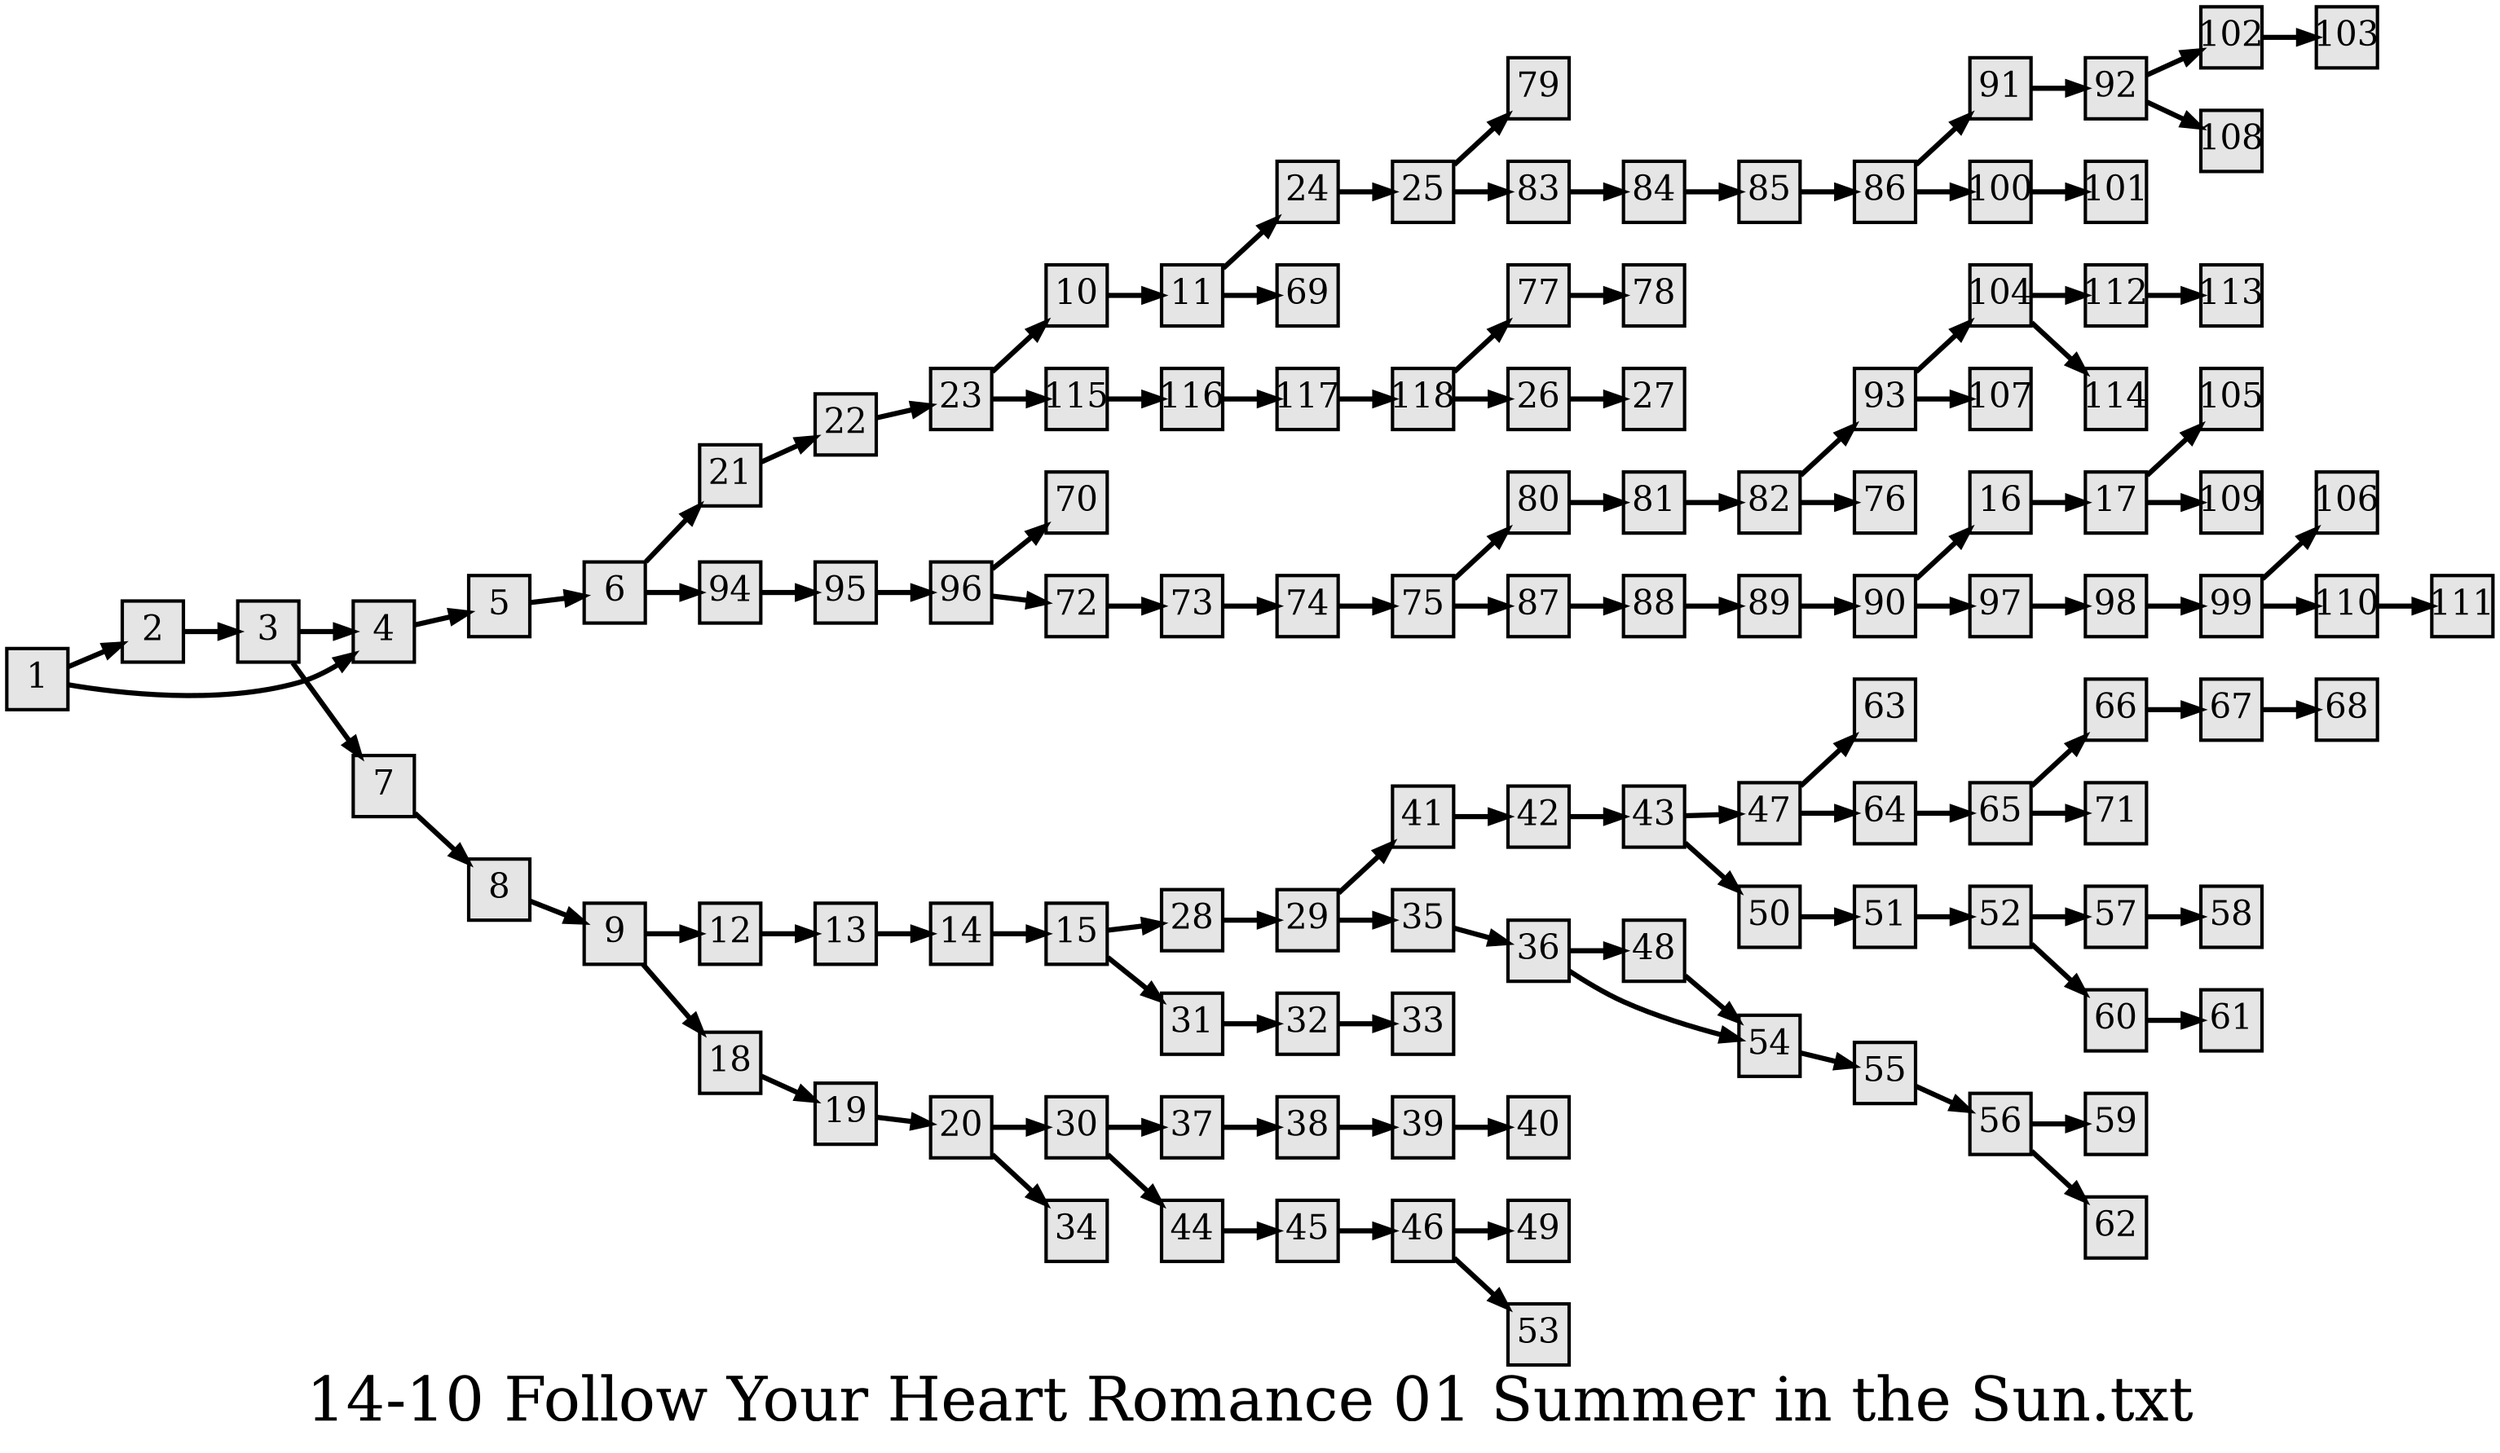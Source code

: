 digraph g{
  graph [ label="14-10 Follow Your Heart Romance 01 Summer in the Sun.txt" rankdir=LR, ordering=out, fontsize=36, nodesep="0.35", ranksep="0.45"];
  node  [shape=rect, penwidth=2, fontsize=20, style=filled, fillcolor=grey90, margin="0,0", labelfloat=true, regular=true, fixedsize=true];
  edge  [labelfloat=true, penwidth=3, fontsize=12];
  1 -> 2;
  1 -> 4;
  2 -> 3;
  3 -> 4;
  3 -> 7;
  4 -> 5;
  5 -> 6;
  6 -> 21;
  6 -> 94;
  7 -> 8;
  8 -> 9;
  9 -> 12;
  9 -> 18;
  10 -> 11;
  11 -> 24;
  11 -> 69;
  12 -> 13;
  13 -> 14;
  14 -> 15;
  15 -> 28;
  15 -> 31;
  16 -> 17;
  17 -> 105;
  17 -> 109;
  18 -> 19;
  19 -> 20;
  20 -> 30;
  20 -> 34;
  21 -> 22;
  22 -> 23;
  23 -> 10;
  23 -> 115;
  24 -> 25;
  25 -> 79;
  25 -> 83;
  26 -> 27;
  27;
  28 -> 29;
  29 -> 41;
  29 -> 35;
  30 -> 37;
  30 -> 44;
  31 -> 32;
  32 -> 33;
  33;
  34;
  35 -> 36;
  36 -> 48;
  36 -> 54;
  37 -> 38;
  38 -> 39;
  39 -> 40;
  40;
  41 -> 42;
  42 -> 43;
  43 -> 47;
  43 -> 50;
  44 -> 45;
  45 -> 46;
  46 -> 49;
  46 -> 53;
  47 -> 63;
  47 -> 64;
  48 -> 54;
  49;
  50 -> 51;
  51 -> 52;
  52 -> 57;
  52 -> 60;
  53;
  54 -> 55;
  55 -> 56;
  56 -> 59;
  56 -> 62;
  57 -> 58;
  58;
  59;
  60 -> 61;
  61;
  62;
  63;
  64 -> 65;
  65 -> 66;
  65 -> 71;
  66 -> 67;
  67 -> 68;
  68;
  69;
  70;
  71;
  72 -> 73;
  73 -> 74;
  74 -> 75;
  75 -> 80;
  75 -> 87;
  76;
  77 -> 78;
  78;
  79;
  80 -> 81;
  81 -> 82;
  82 -> 93;
  82 -> 76;
  83 -> 84;
  84 -> 85;
  85 -> 86;
  86 -> 91;
  86 -> 100;
  87 -> 88;
  88 -> 89;
  89 -> 90;
  90 -> 16;
  90 -> 97;
  91 -> 92;
  92 -> 102;
  92 -> 108;
  93 -> 104;
  93 -> 107;
  94 -> 95;
  95 -> 96;
  96 -> 70;
  96 -> 72;
  97 -> 98;
  98 -> 99;
  99 -> 106;
  99 -> 110;
  100 -> 101;
  101;
  102 -> 103;
  103;
  104 -> 112;
  104 -> 114;
  105;
  106;
  107;
  108;
  109;
  110 -> 111;
  111;
  112 -> 113;
  113;
  114;
  115 -> 116;
  116 -> 117;
  117 -> 118;
  118 -> 77;
  118 -> 26;
}


